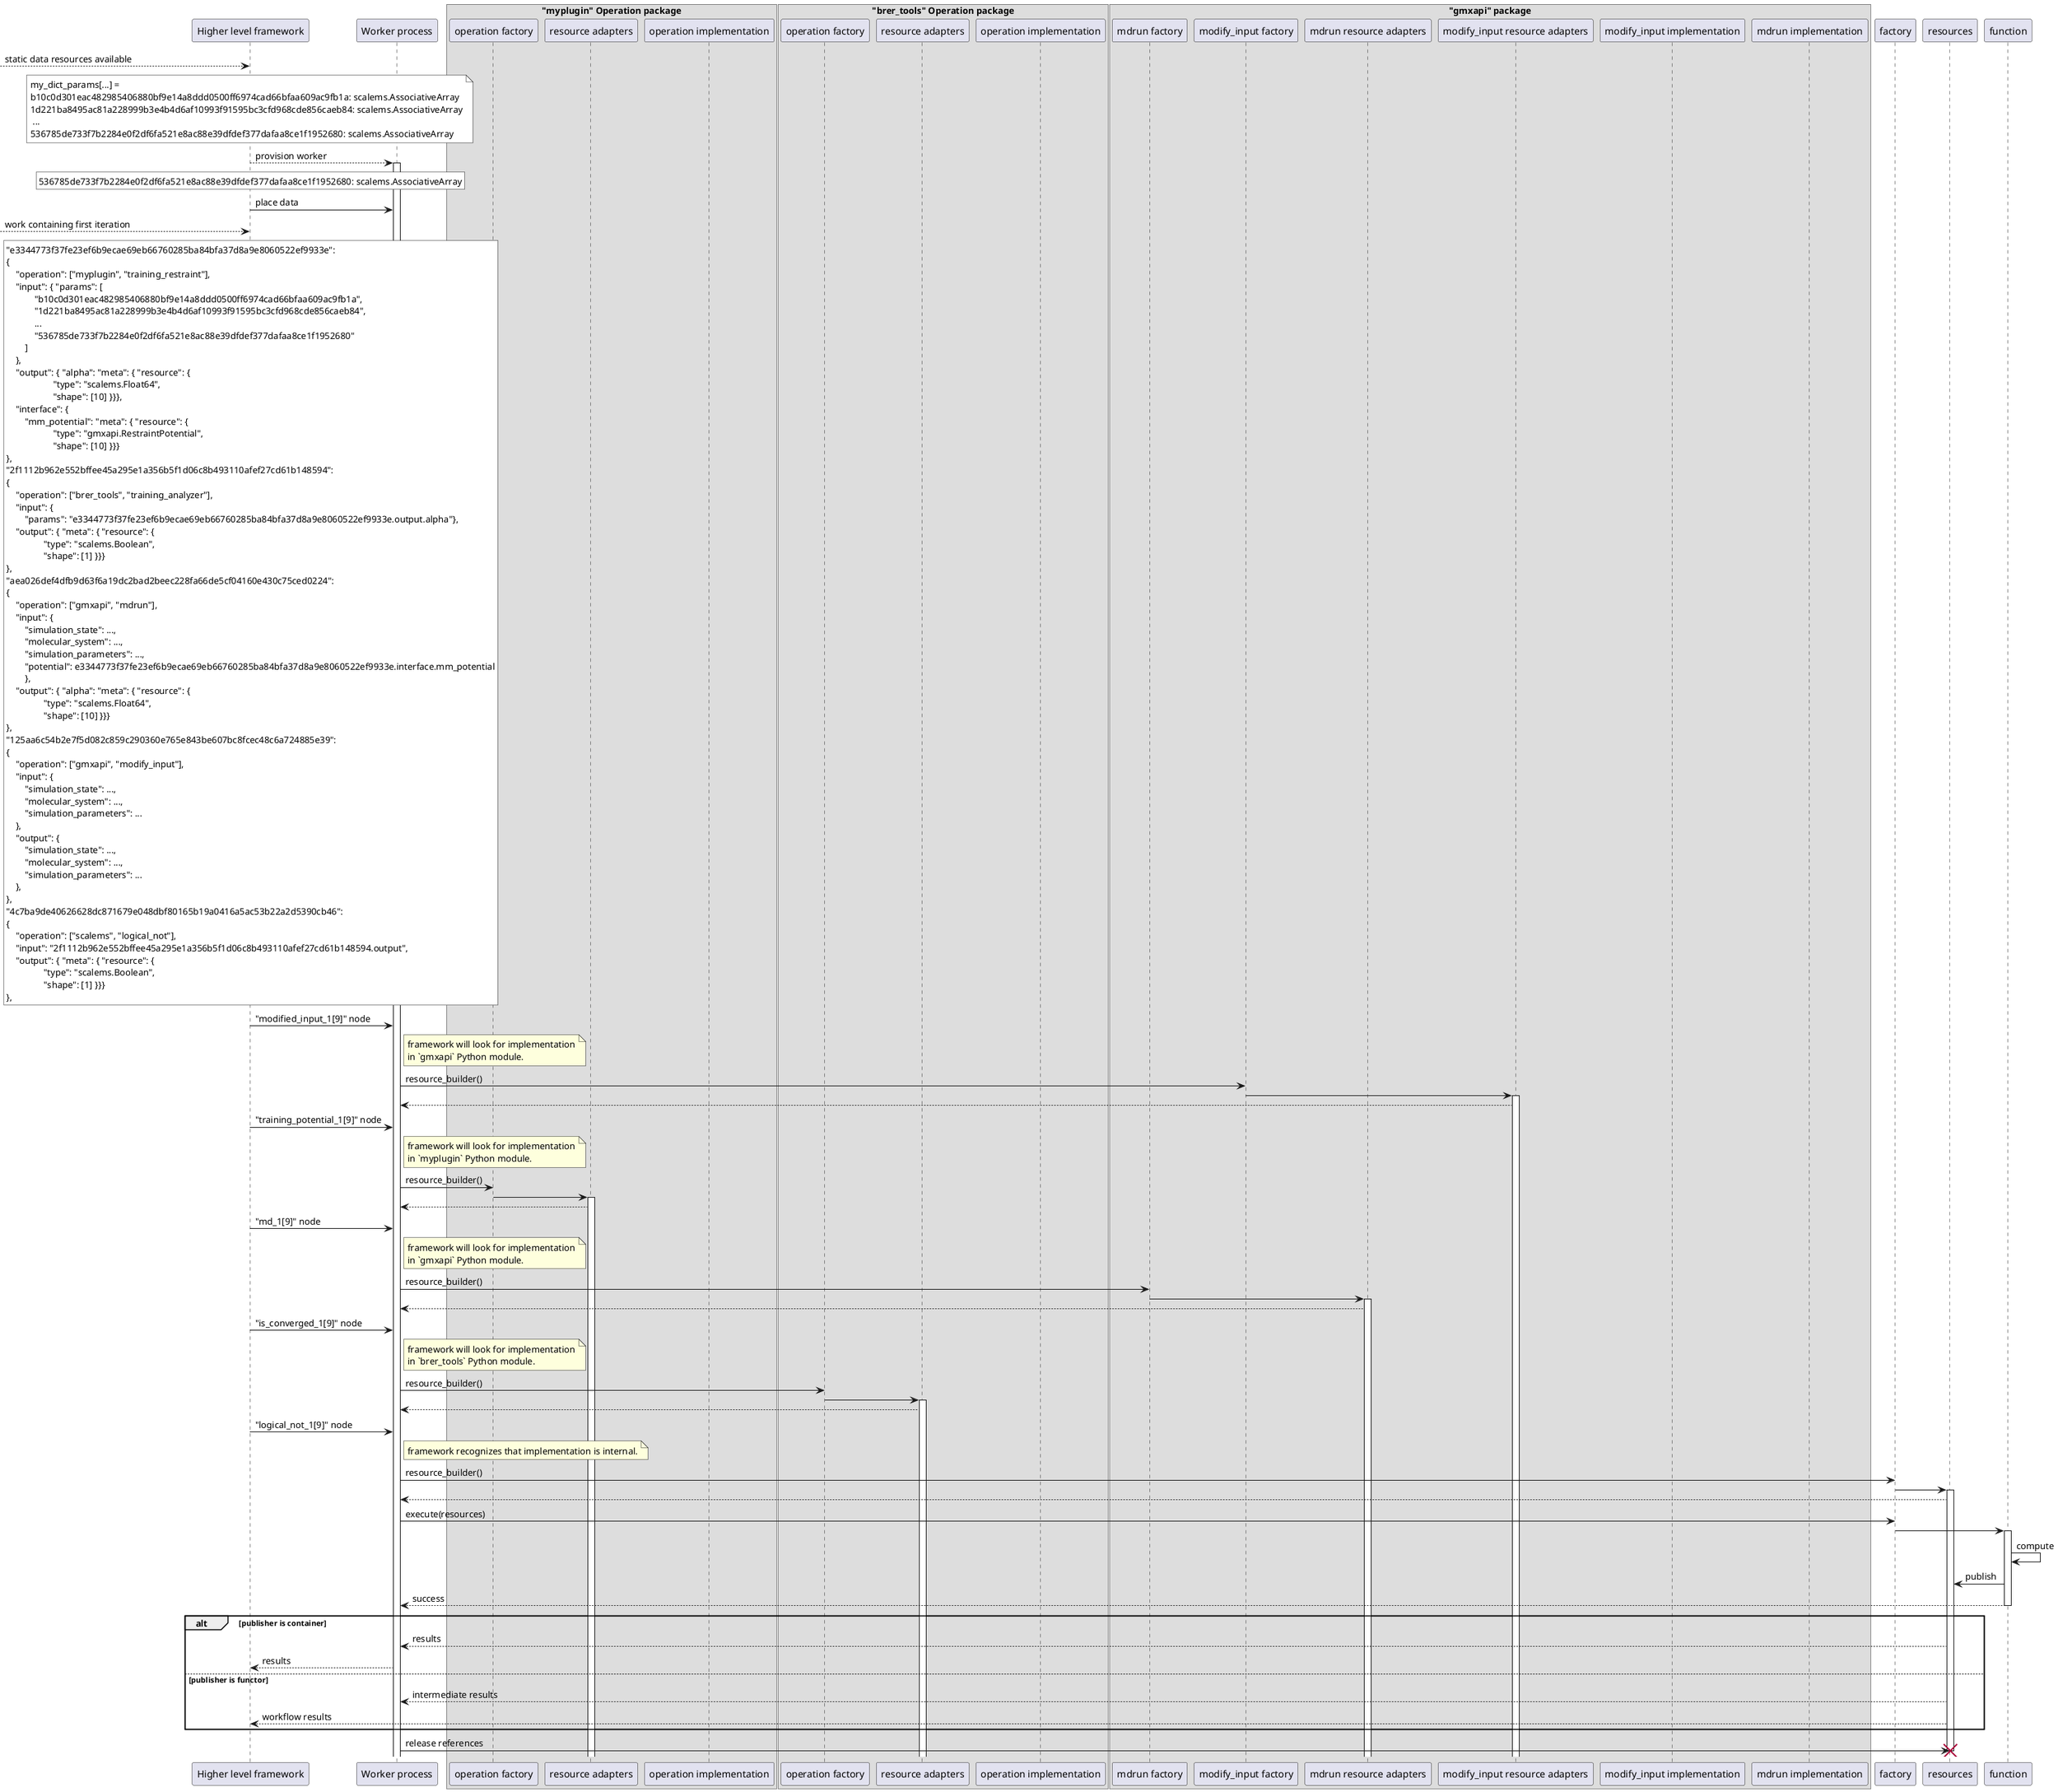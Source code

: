 @startuml
participant "Higher level framework" as framework
participant "Worker process" as worker

box "myplugin" Operation package
    participant "operation factory" as training_restraint_factory
    participant "resource adapters" as training_restraint_resources
    participant "operation implementation" as training_restraint_function
end box

box "brer_tools" Operation package
    participant "operation factory" as training_analyzer_factory
    participant "resource adapters" as training_analyzer_resources
    participant "operation implementation" as training_analyzer_function
end box

box "gmxapi" package
    participant "mdrun factory" as mdrun_factory
    participant "modify_input factory" as modify_input_factory
    participant "mdrun resource adapters" as mdrun_resources
    participant "modify_input resource adapters" as modify_input_resources
    participant "modify_input implementation" as modify_input_function
    participant "mdrun implementation" as mdrun_function
end box

--> framework: static data resources available
   note over framework #FFFFFF
   my_dict_params[...] =
   b10c0d301eac482985406880bf9e14a8ddd0500ff6974cad66bfaa609ac9fb1a: scalems.AssociativeArray
   1d221ba8495ac81a228999b3e4b4d6af10993f91595bc3cfd968cde856caeb84: scalems.AssociativeArray
    ...
   536785de733f7b2284e0f2df6fa521e8ac88e39dfdef377dafaa8ce1f1952680: scalems.AssociativeArray
   endnote

   framework --> worker ++: provision worker

   rnote over framework #FFFFFF
   536785de733f7b2284e0f2df6fa521e8ac88e39dfdef377dafaa8ce1f1952680: scalems.AssociativeArray
   endrnote

   framework -> worker: place data

--> framework: work containing first iteration

    rnote over framework #FFFFFF
    "e3344773f37fe23ef6b9ecae69eb66760285ba84bfa37d8a9e8060522ef9933e":
    {
        "operation": ["myplugin", "training_restraint"],
        "input": { "params": [
                "b10c0d301eac482985406880bf9e14a8ddd0500ff6974cad66bfaa609ac9fb1a",
                "1d221ba8495ac81a228999b3e4b4d6af10993f91595bc3cfd968cde856caeb84",
                ...
                "536785de733f7b2284e0f2df6fa521e8ac88e39dfdef377dafaa8ce1f1952680"
            ]
        },
        "output": { "alpha": "meta": { "resource": {
                        "type": "scalems.Float64",
                        "shape": [10] }}},
        "interface": {
            "mm_potential": "meta": { "resource": {
                        "type": "gmxapi.RestraintPotential",
                        "shape": [10] }}}
    },
    "2f1112b962e552bffee45a295e1a356b5f1d06c8b493110afef27cd61b148594":
    {
        "operation": ["brer_tools", "training_analyzer"],
        "input": {
            "params": "e3344773f37fe23ef6b9ecae69eb66760285ba84bfa37d8a9e8060522ef9933e.output.alpha"},
        "output": { "meta": { "resource": {
                    "type": "scalems.Boolean",
                    "shape": [1] }}}
    },
    "aea026def4dfb9d63f6a19dc2bad2beec228fa66de5cf04160e430c75ced0224":
    {
        "operation": ["gmxapi", "mdrun"],
        "input": {
            "simulation_state": ...,
            "molecular_system": ...,
            "simulation_parameters": ...,
            "potential": e3344773f37fe23ef6b9ecae69eb66760285ba84bfa37d8a9e8060522ef9933e.interface.mm_potential
            },
        "output": { "alpha": "meta": { "resource": {
                    "type": "scalems.Float64",
                    "shape": [10] }}}
    },
    "125aa6c54b2e7f5d082c859c290360e765e843be607bc8fcec48c6a724885e39":
    {
        "operation": ["gmxapi", "modify_input"],
        "input": {
            "simulation_state": ...,
            "molecular_system": ...,
            "simulation_parameters": ...
        },
        "output": {
            "simulation_state": ...,
            "molecular_system": ...,
            "simulation_parameters": ...
        },
    },
    "4c7ba9de40626628dc871679e048dbf80165b19a0416a5ac53b22a2d5390cb46":
    {
        "operation": ["scalems", "logical_not"],
        "input": "2f1112b962e552bffee45a295e1a356b5f1d06c8b493110afef27cd61b148594.output",
        "output": { "meta": { "resource": {
                    "type": "scalems.Boolean",
                    "shape": [1] }}}
    },
    endrnote


   framework -> worker: "modified_input_1[9]" node
   note right of worker
               framework will look for implementation
               in `gmxapi` Python module.
   end note
                worker -> modify_input_factory: resource_builder()
                          modify_input_factory -> modify_input_resources ++
                                     modify_input_resources --> worker

   framework -> worker: "training_potential_1[9]" node

   note right of worker
               framework will look for implementation
               in `myplugin` Python module.
   end note
                worker -> training_restraint_factory: resource_builder()
                          training_restraint_factory -> training_restraint_resources ++
                                     training_restraint_resources --> worker

   framework -> worker: "md_1[9]" node
   note right of worker
               framework will look for implementation
               in `gmxapi` Python module.
   end note
                worker -> mdrun_factory: resource_builder()
                          mdrun_factory -> mdrun_resources ++
                                     mdrun_resources --> worker

   framework -> worker: "is_converged_1[9]" node
   note right of worker
               framework will look for implementation
               in `brer_tools` Python module.
   end note
                worker -> training_analyzer_factory: resource_builder()
                          training_analyzer_factory -> training_analyzer_resources ++
                                     training_analyzer_resources --> worker

   framework -> worker: "logical_not_1[9]" node

   note right of worker
               framework recognizes that implementation is internal.
   end note
                worker -> factory: resource_builder()
                          factory -> resources ++
                                     resources --> worker

worker -> factory: execute(resources)
          factory -> function ++
                     function -> function: compute
                     function -> resources: publish
                     function --> worker --: success

alt publisher is container
    resources --> worker: results
                  worker --> framework: results
else publisher is functor
    resources --> worker: intermediate results
    resources --> framework: workflow results
end alt

worker -> resources !!: release references
@enduml